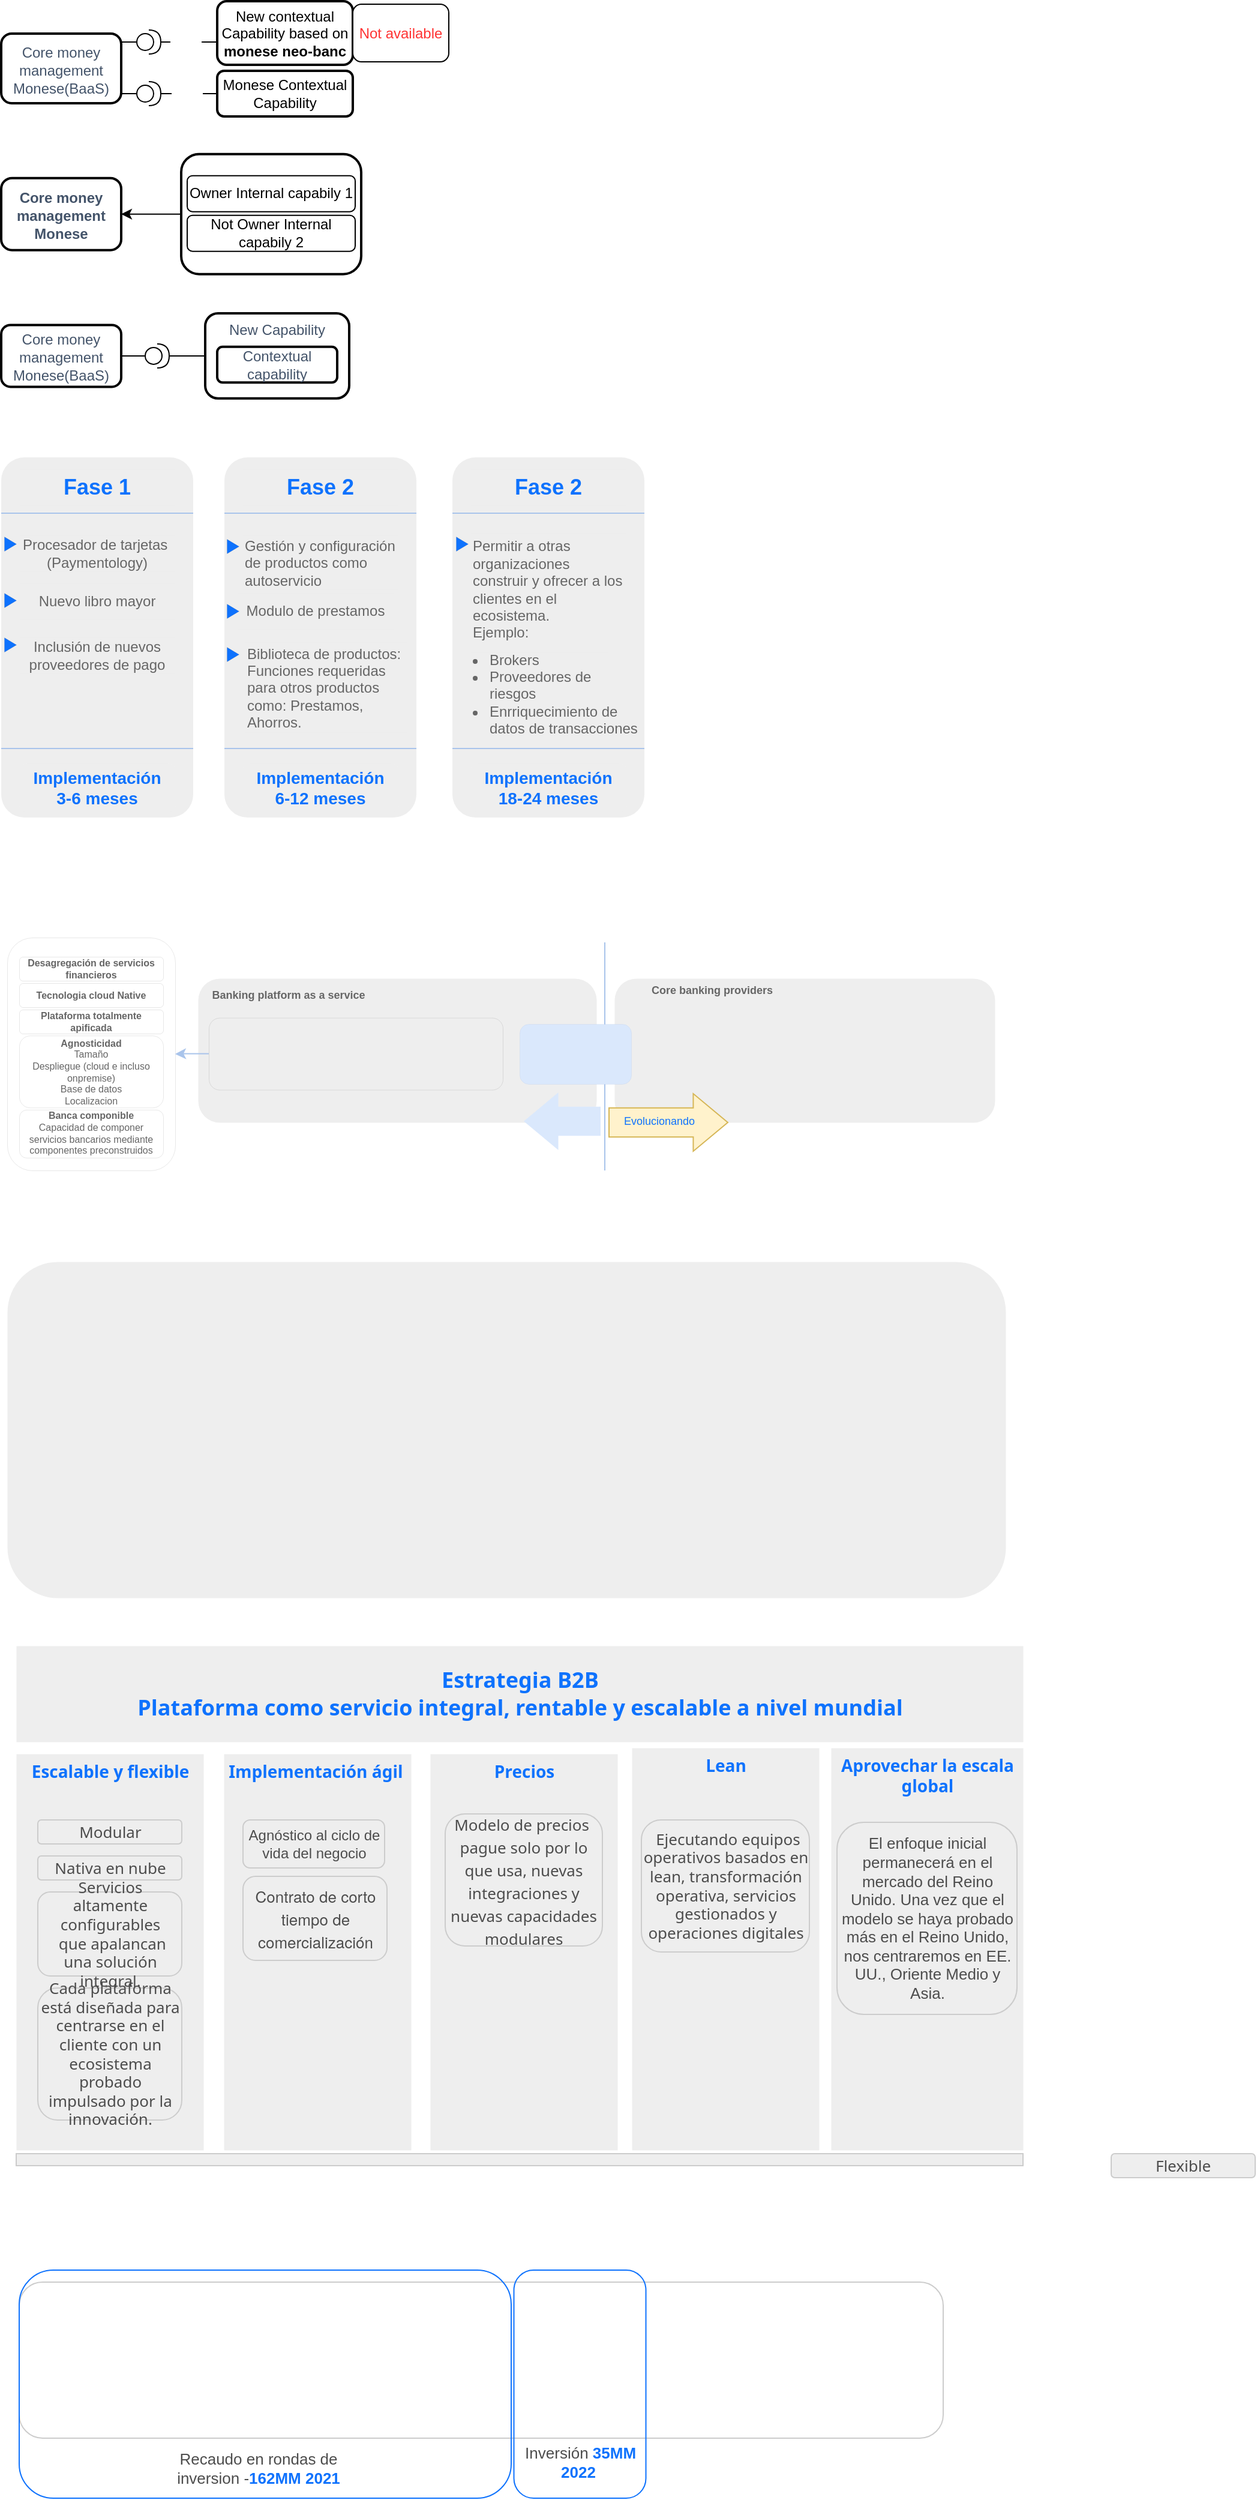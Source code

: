 <mxfile version="20.6.0" type="github">
  <diagram id="ZlG8c2WlKkNSezFHFt4i" name="Page-2">
    <mxGraphModel dx="786" dy="551" grid="1" gridSize="10" guides="1" tooltips="1" connect="1" arrows="1" fold="1" page="1" pageScale="1" pageWidth="850" pageHeight="1100" math="0" shadow="0">
      <root>
        <mxCell id="0" />
        <mxCell id="1" parent="0" />
        <mxCell id="HLzc2T0EoJavnJA0ErfR-25" value="&lt;span style=&quot;font-family: &amp;quot;Segoe UI&amp;quot;, &amp;quot;San Francisco&amp;quot;, Ubuntu, &amp;quot;Fira Sans&amp;quot;, Roboto, Arial, Helvetica, sans-serif; font-size: 14px; text-align: start;&quot;&gt;Aprovechar la escala global&lt;/span&gt;" style="rounded=0;whiteSpace=wrap;html=1;fontSize=14;fillColor=#EEEEEE;strokeColor=none;fontColor=#0E72FD;strokeWidth=0;fontStyle=1;verticalAlign=top;labelBackgroundColor=none;" vertex="1" parent="1">
          <mxGeometry x="756.5" y="1465" width="160" height="335" as="geometry" />
        </mxCell>
        <mxCell id="HLzc2T0EoJavnJA0ErfR-24" value="&lt;span style=&quot;font-family: &amp;quot;Segoe UI&amp;quot;, &amp;quot;San Francisco&amp;quot;, Ubuntu, &amp;quot;Fira Sans&amp;quot;, Roboto, Arial, Helvetica, sans-serif; font-size: 14px; text-align: start;&quot;&gt;Lean&lt;/span&gt;" style="rounded=0;whiteSpace=wrap;html=1;verticalAlign=top;fontSize=14;fillColor=#EEEEEE;strokeColor=none;fontColor=#0E72FD;strokeWidth=0;fontStyle=1;labelBackgroundColor=none;" vertex="1" parent="1">
          <mxGeometry x="590.5" y="1465" width="156" height="335" as="geometry" />
        </mxCell>
        <mxCell id="4VoNcePMSzl_FTsvxNsX-12" value="&lt;font style=&quot;&quot;&gt;&lt;br&gt;&lt;/font&gt;" style="rounded=1;strokeColor=none;fillColor=#EEEEEE;align=center;arcSize=12;verticalAlign=top;whiteSpace=wrap;html=1;fontSize=12;" parent="1" vertex="1">
          <mxGeometry x="65" y="390" width="160" height="300" as="geometry" />
        </mxCell>
        <mxCell id="NxohS7j-z-PoTYRTDn1f-17" style="edgeStyle=orthogonalEdgeStyle;rounded=0;orthogonalLoop=1;jettySize=auto;html=1;entryX=0;entryY=0.5;entryDx=0;entryDy=0;entryPerimeter=0;endArrow=none;endFill=0;" parent="1" target="NxohS7j-z-PoTYRTDn1f-4" edge="1">
          <mxGeometry relative="1" as="geometry">
            <mxPoint x="148" y="87" as="sourcePoint" />
          </mxGeometry>
        </mxCell>
        <mxCell id="NxohS7j-z-PoTYRTDn1f-2" value="Monese Contextual Capability" style="rounded=1;whiteSpace=wrap;html=1;strokeWidth=2;align=center;" parent="1" vertex="1">
          <mxGeometry x="245" y="68" width="113" height="38" as="geometry" />
        </mxCell>
        <mxCell id="NxohS7j-z-PoTYRTDn1f-18" style="edgeStyle=orthogonalEdgeStyle;rounded=0;orthogonalLoop=1;jettySize=auto;html=1;exitX=1;exitY=0.5;exitDx=0;exitDy=0;exitPerimeter=0;entryX=0;entryY=0.5;entryDx=0;entryDy=0;endArrow=none;endFill=0;startArrow=none;" parent="1" target="NxohS7j-z-PoTYRTDn1f-2" edge="1">
          <mxGeometry relative="1" as="geometry">
            <mxPoint x="233" y="87" as="sourcePoint" />
          </mxGeometry>
        </mxCell>
        <mxCell id="NxohS7j-z-PoTYRTDn1f-4" value="" style="shape=providedRequiredInterface;html=1;verticalLabelPosition=bottom;sketch=0;rotation=0;" parent="1" vertex="1">
          <mxGeometry x="178" y="77" width="20" height="20" as="geometry" />
        </mxCell>
        <mxCell id="NxohS7j-z-PoTYRTDn1f-19" value="&lt;b style=&quot;font-size: medium; text-align: start;&quot;&gt;&lt;span style=&quot;font-size: 9pt; line-height: 13.8px; font-family: &amp;quot;Calibri Light&amp;quot;, sans-serif; color: rgb(68, 84, 106);&quot; lang=&quot;es-419&quot;&gt;Core&lt;/span&gt;&lt;/b&gt;&lt;span style=&quot;text-align: start; font-size: 9pt; line-height: 13.8px; font-family: &amp;quot;Calibri Light&amp;quot;, sans-serif; color: rgb(68, 84, 106);&quot; lang=&quot;es-419&quot;&gt; &lt;b&gt;money management Monese&lt;/b&gt;&lt;/span&gt;" style="rounded=1;whiteSpace=wrap;html=1;strokeWidth=2;" parent="1" vertex="1">
          <mxGeometry x="65" y="157.32" width="100" height="60" as="geometry" />
        </mxCell>
        <mxCell id="NxohS7j-z-PoTYRTDn1f-24" style="edgeStyle=orthogonalEdgeStyle;rounded=0;orthogonalLoop=1;jettySize=auto;html=1;entryX=1;entryY=0.5;entryDx=0;entryDy=0;endArrow=classic;endFill=1;" parent="1" source="NxohS7j-z-PoTYRTDn1f-20" target="NxohS7j-z-PoTYRTDn1f-19" edge="1">
          <mxGeometry relative="1" as="geometry" />
        </mxCell>
        <mxCell id="NxohS7j-z-PoTYRTDn1f-20" value="" style="rounded=1;whiteSpace=wrap;html=1;strokeWidth=2;" parent="1" vertex="1">
          <mxGeometry x="215" y="137.32" width="150" height="100" as="geometry" />
        </mxCell>
        <mxCell id="NxohS7j-z-PoTYRTDn1f-22" value="Owner Internal capabily 1" style="rounded=1;whiteSpace=wrap;html=1;strokeWidth=1;" parent="1" vertex="1">
          <mxGeometry x="220" y="155.32" width="140" height="30" as="geometry" />
        </mxCell>
        <mxCell id="NxohS7j-z-PoTYRTDn1f-23" value="Not Owner Internal capabily 2" style="rounded=1;whiteSpace=wrap;html=1;strokeWidth=1;" parent="1" vertex="1">
          <mxGeometry x="220" y="188.32" width="140" height="30" as="geometry" />
        </mxCell>
        <mxCell id="NxohS7j-z-PoTYRTDn1f-30" style="edgeStyle=orthogonalEdgeStyle;rounded=0;orthogonalLoop=1;jettySize=auto;html=1;entryX=0;entryY=0.5;entryDx=0;entryDy=0;entryPerimeter=0;endArrow=none;endFill=0;" parent="1" target="NxohS7j-z-PoTYRTDn1f-33" edge="1">
          <mxGeometry relative="1" as="geometry">
            <mxPoint x="148" y="44" as="sourcePoint" />
          </mxGeometry>
        </mxCell>
        <mxCell id="NxohS7j-z-PoTYRTDn1f-31" value="New contextual Capability based on &lt;b&gt;monese&lt;/b&gt; &lt;b&gt;neo-banc&lt;/b&gt;" style="rounded=1;whiteSpace=wrap;html=1;strokeWidth=2;" parent="1" vertex="1">
          <mxGeometry x="245" y="10" width="113" height="53" as="geometry" />
        </mxCell>
        <mxCell id="NxohS7j-z-PoTYRTDn1f-32" style="edgeStyle=orthogonalEdgeStyle;rounded=0;orthogonalLoop=1;jettySize=auto;html=1;exitX=1;exitY=0.5;exitDx=0;exitDy=0;entryX=0;entryY=0.5;entryDx=0;entryDy=0;endArrow=none;endFill=0;startArrow=none;" parent="1" source="RCcDs3zxqcEspfVsTgs1-19" target="NxohS7j-z-PoTYRTDn1f-31" edge="1">
          <mxGeometry relative="1" as="geometry">
            <mxPoint x="233" y="44.0" as="sourcePoint" />
          </mxGeometry>
        </mxCell>
        <mxCell id="NxohS7j-z-PoTYRTDn1f-33" value="" style="shape=providedRequiredInterface;html=1;verticalLabelPosition=bottom;sketch=0;rotation=0;" parent="1" vertex="1">
          <mxGeometry x="178" y="34" width="20" height="20" as="geometry" />
        </mxCell>
        <mxCell id="NxohS7j-z-PoTYRTDn1f-35" value="&lt;div style=&quot;&quot;&gt;&lt;span style=&quot;background-color: initial;&quot;&gt;&lt;font color=&quot;#0e72fd&quot; size=&quot;1&quot; face=&quot;Calibri Light, sans-serif&quot;&gt;&lt;b style=&quot;font-size: 14px;&quot;&gt;Implementación&lt;/b&gt;&lt;/font&gt;&lt;/span&gt;&lt;/div&gt;&lt;div style=&quot;&quot;&gt;&lt;span style=&quot;background-color: initial;&quot;&gt;&lt;font color=&quot;#0e72fd&quot; size=&quot;1&quot; face=&quot;Calibri Light, sans-serif&quot;&gt;&lt;b style=&quot;font-size: 14px;&quot;&gt;3-6 meses&lt;/b&gt;&lt;/font&gt;&lt;/span&gt;&lt;/div&gt;" style="rounded=1;whiteSpace=wrap;html=1;strokeWidth=0;fillColor=#EEEEEE;fontColor=#333333;strokeColor=none;align=center;" parent="1" vertex="1">
          <mxGeometry x="80" y="645" width="130" height="40" as="geometry" />
        </mxCell>
        <mxCell id="RCcDs3zxqcEspfVsTgs1-2" value="&lt;span style=&quot;font-size: medium; text-align: start;&quot;&gt;&lt;span style=&quot;font-size: 9pt; line-height: 13.8px; color: rgb(68, 84, 106);&quot; lang=&quot;es-419&quot;&gt;Core&lt;/span&gt;&lt;/span&gt;&lt;span style=&quot;text-align: start; font-size: 9pt; line-height: 13.8px; color: rgb(68, 84, 106);&quot; lang=&quot;es-419&quot;&gt; &lt;span&gt;money management Monese(BaaS)&lt;/span&gt;&lt;/span&gt;" style="rounded=1;whiteSpace=wrap;html=1;strokeWidth=2;fontFamily=Helvetica;fontStyle=0" parent="1" vertex="1">
          <mxGeometry x="65" y="279.69" width="100" height="51.5" as="geometry" />
        </mxCell>
        <mxCell id="RCcDs3zxqcEspfVsTgs1-6" style="edgeStyle=orthogonalEdgeStyle;rounded=0;orthogonalLoop=1;jettySize=auto;html=1;entryX=0;entryY=0.5;entryDx=0;entryDy=0;entryPerimeter=0;endArrow=none;endFill=0;exitX=1;exitY=0.5;exitDx=0;exitDy=0;fontFamily=Helvetica;fontStyle=0" parent="1" source="RCcDs3zxqcEspfVsTgs1-2" target="RCcDs3zxqcEspfVsTgs1-9" edge="1">
          <mxGeometry relative="1" as="geometry">
            <mxPoint x="145" y="285.44" as="sourcePoint" />
          </mxGeometry>
        </mxCell>
        <mxCell id="RCcDs3zxqcEspfVsTgs1-8" style="edgeStyle=orthogonalEdgeStyle;rounded=0;orthogonalLoop=1;jettySize=auto;html=1;exitX=1;exitY=0.5;exitDx=0;exitDy=0;exitPerimeter=0;entryX=0;entryY=0.5;entryDx=0;entryDy=0;endArrow=none;endFill=0;fontFamily=Helvetica;fontStyle=0" parent="1" source="RCcDs3zxqcEspfVsTgs1-9" edge="1">
          <mxGeometry relative="1" as="geometry">
            <mxPoint x="235" y="305.44" as="targetPoint" />
          </mxGeometry>
        </mxCell>
        <mxCell id="RCcDs3zxqcEspfVsTgs1-9" value="" style="shape=providedRequiredInterface;html=1;verticalLabelPosition=bottom;sketch=0;rotation=0;fontFamily=Helvetica;fontStyle=0" parent="1" vertex="1">
          <mxGeometry x="185" y="295.44" width="20" height="20" as="geometry" />
        </mxCell>
        <mxCell id="RCcDs3zxqcEspfVsTgs1-12" value="&lt;div style=&quot;text-align: start;&quot;&gt;&lt;span style=&quot;background-color: initial;&quot;&gt;&lt;font color=&quot;#44546a&quot;&gt;New Capability&lt;/font&gt;&lt;/span&gt;&lt;/div&gt;" style="rounded=1;whiteSpace=wrap;html=1;strokeWidth=2;fontFamily=Helvetica;fontStyle=0;verticalAlign=top;" parent="1" vertex="1">
          <mxGeometry x="235" y="270" width="120" height="70.87" as="geometry" />
        </mxCell>
        <mxCell id="RCcDs3zxqcEspfVsTgs1-13" value="&lt;div style=&quot;&quot;&gt;&lt;span style=&quot;background-color: initial;&quot;&gt;&lt;font color=&quot;#44546a&quot;&gt;Contextual capability&lt;/font&gt;&lt;/span&gt;&lt;/div&gt;" style="rounded=1;whiteSpace=wrap;html=1;strokeWidth=2;fontFamily=Helvetica;fontStyle=0;align=center;" parent="1" vertex="1">
          <mxGeometry x="245" y="297.87" width="100" height="29.75" as="geometry" />
        </mxCell>
        <mxCell id="RCcDs3zxqcEspfVsTgs1-16" value="" style="edgeStyle=orthogonalEdgeStyle;rounded=0;orthogonalLoop=1;jettySize=auto;html=1;exitX=1;exitY=0.5;exitDx=0;exitDy=0;exitPerimeter=0;entryX=0;entryY=0.5;entryDx=0;entryDy=0;endArrow=none;endFill=0;" parent="1" source="NxohS7j-z-PoTYRTDn1f-33" edge="1">
          <mxGeometry relative="1" as="geometry">
            <mxPoint x="198" y="44" as="sourcePoint" />
            <mxPoint x="206" y="44.0" as="targetPoint" />
          </mxGeometry>
        </mxCell>
        <mxCell id="RCcDs3zxqcEspfVsTgs1-18" value="" style="edgeStyle=orthogonalEdgeStyle;rounded=0;orthogonalLoop=1;jettySize=auto;html=1;exitX=1;exitY=0.5;exitDx=0;exitDy=0;exitPerimeter=0;entryX=0;entryY=0.5;entryDx=0;entryDy=0;endArrow=none;endFill=0;" parent="1" source="NxohS7j-z-PoTYRTDn1f-4" edge="1">
          <mxGeometry relative="1" as="geometry">
            <mxPoint x="198" y="87" as="sourcePoint" />
            <mxPoint x="207" y="87" as="targetPoint" />
          </mxGeometry>
        </mxCell>
        <mxCell id="NxohS7j-z-PoTYRTDn1f-1" value="&lt;span style=&quot;font-size: medium; text-align: start;&quot;&gt;&lt;span style=&quot;font-size: 9pt; line-height: 13.8px; color: rgb(68, 84, 106);&quot; lang=&quot;es-419&quot;&gt;Core&lt;/span&gt;&lt;/span&gt;&lt;span style=&quot;font-size: 9pt; text-align: start; line-height: 13.8px; color: rgb(68, 84, 106);&quot; lang=&quot;es-419&quot;&gt;&amp;nbsp;money management Monese(BaaS)&lt;/span&gt;" style="rounded=1;whiteSpace=wrap;html=1;strokeWidth=2;" parent="1" vertex="1">
          <mxGeometry x="65" y="37" width="100" height="58" as="geometry" />
        </mxCell>
        <mxCell id="RCcDs3zxqcEspfVsTgs1-19" value="" style="shape=image;verticalLabelPosition=bottom;labelBackgroundColor=default;verticalAlign=top;aspect=fixed;imageAspect=0;image=https://cdn-icons-png.flaticon.com/512/206/206748.png;" parent="1" vertex="1">
          <mxGeometry x="206" y="31" width="26" height="26" as="geometry" />
        </mxCell>
        <mxCell id="RCcDs3zxqcEspfVsTgs1-20" value="" style="shape=image;verticalLabelPosition=bottom;labelBackgroundColor=default;verticalAlign=top;aspect=fixed;imageAspect=0;image=https://cdn-icons-png.flaticon.com/512/4060/4060233.png;" parent="1" vertex="1">
          <mxGeometry x="206" y="74" width="27" height="27" as="geometry" />
        </mxCell>
        <mxCell id="Efgx8tCh7FI9slYYElAP-17" value="Not available" style="rounded=1;whiteSpace=wrap;html=1;fontColor=#FF3333;" parent="1" vertex="1">
          <mxGeometry x="358" y="12.5" width="80" height="48" as="geometry" />
        </mxCell>
        <mxCell id="4VoNcePMSzl_FTsvxNsX-62" value="" style="endArrow=none;html=1;rounded=0;fontSize=14;fontColor=#EEEEEE;entryX=1;entryY=0.75;entryDx=0;entryDy=0;exitX=0;exitY=0.75;exitDx=0;exitDy=0;strokeColor=#A9C4EB;" parent="1" edge="1">
          <mxGeometry width="50" height="50" relative="1" as="geometry">
            <mxPoint x="65" y="632.5" as="sourcePoint" />
            <mxPoint x="225" y="632.5" as="targetPoint" />
          </mxGeometry>
        </mxCell>
        <mxCell id="4VoNcePMSzl_FTsvxNsX-63" value="" style="endArrow=none;html=1;rounded=0;fontSize=14;fontColor=#EEEEEE;entryX=1;entryY=0.25;entryDx=0;entryDy=0;exitX=0;exitY=0.25;exitDx=0;exitDy=0;strokeColor=#A9C4EB;" parent="1" edge="1">
          <mxGeometry width="50" height="50" relative="1" as="geometry">
            <mxPoint x="65" y="436.5" as="sourcePoint" />
            <mxPoint x="225" y="436.5" as="targetPoint" />
          </mxGeometry>
        </mxCell>
        <mxCell id="4VoNcePMSzl_FTsvxNsX-64" value="&lt;div style=&quot;text-align: start; font-size: 18px;&quot;&gt;&lt;span style=&quot;background-color: initial; font-size: 18px;&quot;&gt;&lt;font face=&quot;Calibri Light, sans-serif&quot; style=&quot;font-size: 18px;&quot;&gt;&lt;b style=&quot;font-size: 18px;&quot;&gt;Fase 1&lt;/b&gt;&lt;/font&gt;&lt;/span&gt;&lt;/div&gt;" style="rounded=0;whiteSpace=wrap;html=1;strokeWidth=0;fillColor=#EEEEEE;fontColor=#0E72FD;strokeColor=none;fontSize=18;" parent="1" vertex="1">
          <mxGeometry x="80" y="400" width="130" height="30" as="geometry" />
        </mxCell>
        <mxCell id="4VoNcePMSzl_FTsvxNsX-65" value="" style="triangle;whiteSpace=wrap;html=1;rounded=0;strokeColor=default;strokeWidth=0;fontSize=18;fontColor=#0E72FD;fillColor=#0E72FD;" parent="1" vertex="1">
          <mxGeometry x="67.5" y="456" width="10" height="12" as="geometry" />
        </mxCell>
        <mxCell id="4VoNcePMSzl_FTsvxNsX-66" value="&lt;div style=&quot;font-size: 12px;&quot;&gt;&lt;font color=&quot;#666666&quot;&gt;Procesador de tarjetas&amp;nbsp;&lt;br&gt;&lt;/font&gt;&lt;/div&gt;&lt;div style=&quot;&quot;&gt;&lt;span style=&quot;&quot;&gt;&lt;font color=&quot;#666666&quot;&gt;(Paymentology)&lt;/font&gt;&lt;/span&gt;&lt;/div&gt;" style="rounded=0;whiteSpace=wrap;html=1;strokeWidth=0;fillColor=#EEEEEE;fontColor=#0E72FD;strokeColor=none;fontSize=12;fontStyle=0;align=center;" parent="1" vertex="1">
          <mxGeometry x="80" y="455" width="130" height="30" as="geometry" />
        </mxCell>
        <mxCell id="4VoNcePMSzl_FTsvxNsX-68" value="&lt;div style=&quot;font-size: 12px;&quot;&gt;&lt;font color=&quot;#666666&quot;&gt;Inclusión de nuevos proveedores de pago&lt;/font&gt;&lt;/div&gt;" style="rounded=0;whiteSpace=wrap;html=1;strokeWidth=0;fillColor=#EEEEEE;fontColor=#0E72FD;strokeColor=none;fontSize=12;fontStyle=0;align=center;" parent="1" vertex="1">
          <mxGeometry x="80" y="540" width="130" height="30" as="geometry" />
        </mxCell>
        <mxCell id="4VoNcePMSzl_FTsvxNsX-69" value="&lt;div style=&quot;font-size: 12px;&quot;&gt;&lt;font color=&quot;#666666&quot;&gt;Nuevo libro mayor&lt;/font&gt;&lt;/div&gt;" style="rounded=0;whiteSpace=wrap;html=1;strokeWidth=0;fillColor=#EEEEEE;fontColor=#0E72FD;strokeColor=none;fontSize=12;fontStyle=0;align=center;" parent="1" vertex="1">
          <mxGeometry x="80" y="495" width="130" height="30" as="geometry" />
        </mxCell>
        <mxCell id="4VoNcePMSzl_FTsvxNsX-72" value="&lt;font style=&quot;&quot;&gt;&lt;br&gt;&lt;/font&gt;" style="rounded=1;strokeColor=none;fillColor=#EEEEEE;align=center;arcSize=12;verticalAlign=top;whiteSpace=wrap;html=1;fontSize=12;labelBackgroundColor=none;" parent="1" vertex="1">
          <mxGeometry x="251" y="390" width="160" height="300" as="geometry" />
        </mxCell>
        <mxCell id="4VoNcePMSzl_FTsvxNsX-73" value="&lt;div style=&quot;&quot;&gt;&lt;span style=&quot;background-color: initial;&quot;&gt;&lt;font color=&quot;#0e72fd&quot; size=&quot;1&quot; face=&quot;Calibri Light, sans-serif&quot;&gt;&lt;b style=&quot;font-size: 14px;&quot;&gt;Implementación&lt;/b&gt;&lt;/font&gt;&lt;/span&gt;&lt;/div&gt;&lt;div style=&quot;&quot;&gt;&lt;span style=&quot;background-color: initial;&quot;&gt;&lt;font color=&quot;#0e72fd&quot; size=&quot;1&quot; face=&quot;Calibri Light, sans-serif&quot;&gt;&lt;b style=&quot;font-size: 14px;&quot;&gt;6-12 meses&lt;/b&gt;&lt;/font&gt;&lt;/span&gt;&lt;/div&gt;" style="rounded=1;whiteSpace=wrap;html=1;strokeWidth=0;fillColor=#EEEEEE;fontColor=#333333;strokeColor=none;align=center;" parent="1" vertex="1">
          <mxGeometry x="266" y="645" width="130" height="40" as="geometry" />
        </mxCell>
        <mxCell id="4VoNcePMSzl_FTsvxNsX-74" value="" style="endArrow=none;html=1;rounded=0;fontSize=14;fontColor=#EEEEEE;entryX=1;entryY=0.75;entryDx=0;entryDy=0;exitX=0;exitY=0.75;exitDx=0;exitDy=0;strokeColor=#A9C4EB;" parent="1" edge="1">
          <mxGeometry width="50" height="50" relative="1" as="geometry">
            <mxPoint x="251.0" y="632.5" as="sourcePoint" />
            <mxPoint x="411" y="632.5" as="targetPoint" />
          </mxGeometry>
        </mxCell>
        <mxCell id="4VoNcePMSzl_FTsvxNsX-75" value="" style="endArrow=none;html=1;rounded=0;fontSize=14;fontColor=#EEEEEE;entryX=1;entryY=0.25;entryDx=0;entryDy=0;exitX=0;exitY=0.25;exitDx=0;exitDy=0;strokeColor=#A9C4EB;" parent="1" edge="1">
          <mxGeometry width="50" height="50" relative="1" as="geometry">
            <mxPoint x="251.0" y="436.5" as="sourcePoint" />
            <mxPoint x="411" y="436.5" as="targetPoint" />
          </mxGeometry>
        </mxCell>
        <mxCell id="4VoNcePMSzl_FTsvxNsX-76" value="&lt;div style=&quot;text-align: start; font-size: 18px;&quot;&gt;&lt;span style=&quot;background-color: initial; font-size: 18px;&quot;&gt;&lt;font face=&quot;Calibri Light, sans-serif&quot; style=&quot;font-size: 18px;&quot;&gt;&lt;b style=&quot;font-size: 18px;&quot;&gt;Fase 2&lt;/b&gt;&lt;/font&gt;&lt;/span&gt;&lt;/div&gt;" style="rounded=0;whiteSpace=wrap;html=1;strokeWidth=0;fillColor=#EEEEEE;fontColor=#0E72FD;strokeColor=none;fontSize=18;" parent="1" vertex="1">
          <mxGeometry x="266" y="400" width="130" height="30" as="geometry" />
        </mxCell>
        <mxCell id="4VoNcePMSzl_FTsvxNsX-78" value="&lt;div style=&quot;font-size: 12px;&quot;&gt;Gestión y configuración de productos como autoservicio&lt;br&gt;&lt;/div&gt;" style="rounded=0;whiteSpace=wrap;html=1;strokeWidth=0;fillColor=#EEEEEE;fontColor=#666666;strokeColor=none;fontSize=12;fontStyle=0;align=left;" parent="1" vertex="1">
          <mxGeometry x="266" y="455" width="130" height="45" as="geometry" />
        </mxCell>
        <mxCell id="4VoNcePMSzl_FTsvxNsX-80" value="&lt;div style=&quot;font-size: 12px;&quot;&gt;Modulo de prestamos&lt;br&gt;&lt;/div&gt;" style="rounded=0;whiteSpace=wrap;html=1;strokeWidth=0;fillColor=#EEEEEE;fontColor=#666666;strokeColor=none;fontSize=12;fontStyle=0;align=center;" parent="1" vertex="1">
          <mxGeometry x="262" y="503" width="130" height="30" as="geometry" />
        </mxCell>
        <mxCell id="4VoNcePMSzl_FTsvxNsX-83" value="&lt;font style=&quot;&quot;&gt;&lt;br&gt;&lt;/font&gt;" style="rounded=1;strokeColor=none;fillColor=#EEEEEE;align=center;arcSize=12;verticalAlign=top;whiteSpace=wrap;html=1;fontSize=12;" parent="1" vertex="1">
          <mxGeometry x="441" y="390" width="160" height="300" as="geometry" />
        </mxCell>
        <mxCell id="4VoNcePMSzl_FTsvxNsX-84" value="&lt;div style=&quot;&quot;&gt;&lt;span style=&quot;background-color: initial;&quot;&gt;&lt;font color=&quot;#0e72fd&quot; size=&quot;1&quot; face=&quot;Calibri Light, sans-serif&quot;&gt;&lt;b style=&quot;font-size: 14px;&quot;&gt;Implementación&lt;/b&gt;&lt;/font&gt;&lt;/span&gt;&lt;/div&gt;&lt;div style=&quot;&quot;&gt;&lt;span style=&quot;background-color: initial;&quot;&gt;&lt;font color=&quot;#0e72fd&quot; size=&quot;1&quot; face=&quot;Calibri Light, sans-serif&quot;&gt;&lt;b style=&quot;font-size: 14px;&quot;&gt;18-24 meses&lt;/b&gt;&lt;/font&gt;&lt;/span&gt;&lt;/div&gt;" style="rounded=1;whiteSpace=wrap;html=1;strokeWidth=0;fillColor=#EEEEEE;fontColor=#333333;strokeColor=none;align=center;" parent="1" vertex="1">
          <mxGeometry x="456" y="645" width="130" height="40" as="geometry" />
        </mxCell>
        <mxCell id="4VoNcePMSzl_FTsvxNsX-85" value="" style="endArrow=none;html=1;rounded=0;fontSize=14;fontColor=#EEEEEE;entryX=1;entryY=0.75;entryDx=0;entryDy=0;exitX=0;exitY=0.75;exitDx=0;exitDy=0;strokeColor=#A9C4EB;" parent="1" edge="1">
          <mxGeometry width="50" height="50" relative="1" as="geometry">
            <mxPoint x="441" y="632.5" as="sourcePoint" />
            <mxPoint x="601" y="632.5" as="targetPoint" />
          </mxGeometry>
        </mxCell>
        <mxCell id="4VoNcePMSzl_FTsvxNsX-86" value="" style="endArrow=none;html=1;rounded=0;fontSize=14;fontColor=#EEEEEE;entryX=1;entryY=0.25;entryDx=0;entryDy=0;exitX=0;exitY=0.25;exitDx=0;exitDy=0;strokeColor=#A9C4EB;" parent="1" edge="1">
          <mxGeometry width="50" height="50" relative="1" as="geometry">
            <mxPoint x="441" y="436.5" as="sourcePoint" />
            <mxPoint x="601" y="436.5" as="targetPoint" />
          </mxGeometry>
        </mxCell>
        <mxCell id="4VoNcePMSzl_FTsvxNsX-87" value="&lt;div style=&quot;text-align: start; font-size: 18px;&quot;&gt;&lt;span style=&quot;background-color: initial; font-size: 18px;&quot;&gt;&lt;font face=&quot;Calibri Light, sans-serif&quot; style=&quot;font-size: 18px;&quot;&gt;&lt;b style=&quot;font-size: 18px;&quot;&gt;Fase 2&lt;/b&gt;&lt;/font&gt;&lt;/span&gt;&lt;/div&gt;" style="rounded=0;whiteSpace=wrap;html=1;strokeWidth=0;fillColor=#EEEEEE;fontColor=#0E72FD;strokeColor=none;fontSize=18;" parent="1" vertex="1">
          <mxGeometry x="456" y="400" width="130" height="30" as="geometry" />
        </mxCell>
        <mxCell id="4VoNcePMSzl_FTsvxNsX-89" value="&lt;div style=&quot;font-size: 12px;&quot;&gt;Permitir a otras organizaciones construir y ofrecer a los clientes en el ecosistema.&lt;/div&gt;&lt;div style=&quot;font-size: 12px;&quot;&gt;&lt;span style=&quot;background-color: initial;&quot;&gt;Ejemplo:&amp;nbsp;&lt;/span&gt;&lt;/div&gt;" style="rounded=0;whiteSpace=wrap;html=1;strokeWidth=0;fillColor=#EEEEEE;fontColor=#666666;strokeColor=none;fontSize=12;fontStyle=0;align=left;" parent="1" vertex="1">
          <mxGeometry x="456" y="453" width="130" height="94" as="geometry" />
        </mxCell>
        <mxCell id="4VoNcePMSzl_FTsvxNsX-94" value="&lt;div style=&quot;font-size: 12px;&quot;&gt;Biblioteca de productos: Funciones requeridas para otros productos como: Prestamos, Ahorros.&lt;br&gt;&lt;/div&gt;" style="rounded=0;whiteSpace=wrap;html=1;strokeWidth=0;fillColor=#EEEEEE;fontColor=#666666;strokeColor=none;fontSize=12;fontStyle=0;align=left;" parent="1" vertex="1">
          <mxGeometry x="268" y="544" width="135" height="75" as="geometry" />
        </mxCell>
        <mxCell id="4VoNcePMSzl_FTsvxNsX-95" style="edgeStyle=orthogonalEdgeStyle;rounded=0;orthogonalLoop=1;jettySize=auto;html=1;exitX=0.5;exitY=1;exitDx=0;exitDy=0;strokeColor=#A9C4EB;fontSize=12;fontColor=#666666;" parent="1" source="4VoNcePMSzl_FTsvxNsX-89" target="4VoNcePMSzl_FTsvxNsX-89" edge="1">
          <mxGeometry relative="1" as="geometry" />
        </mxCell>
        <mxCell id="4VoNcePMSzl_FTsvxNsX-96" value="" style="triangle;whiteSpace=wrap;html=1;rounded=0;strokeColor=default;strokeWidth=0;fontSize=18;fontColor=#0E72FD;fillColor=#0E72FD;" parent="1" vertex="1">
          <mxGeometry x="67.5" y="503" width="10" height="12" as="geometry" />
        </mxCell>
        <mxCell id="4VoNcePMSzl_FTsvxNsX-97" value="" style="triangle;whiteSpace=wrap;html=1;rounded=0;strokeColor=default;strokeWidth=0;fontSize=18;fontColor=#0E72FD;fillColor=#0E72FD;" parent="1" vertex="1">
          <mxGeometry x="67.5" y="540" width="10" height="12" as="geometry" />
        </mxCell>
        <mxCell id="4VoNcePMSzl_FTsvxNsX-98" value="" style="triangle;whiteSpace=wrap;html=1;rounded=0;strokeColor=default;strokeWidth=0;fontSize=18;fontColor=#0E72FD;fillColor=#0E72FD;" parent="1" vertex="1">
          <mxGeometry x="253" y="458" width="10" height="12" as="geometry" />
        </mxCell>
        <mxCell id="4VoNcePMSzl_FTsvxNsX-99" value="" style="triangle;whiteSpace=wrap;html=1;rounded=0;strokeColor=default;strokeWidth=0;fontSize=18;fontColor=#0E72FD;fillColor=#0E72FD;" parent="1" vertex="1">
          <mxGeometry x="253" y="512" width="10" height="12" as="geometry" />
        </mxCell>
        <mxCell id="4VoNcePMSzl_FTsvxNsX-100" value="" style="triangle;whiteSpace=wrap;html=1;rounded=0;strokeColor=default;strokeWidth=0;fontSize=18;fontColor=#0E72FD;fillColor=#0E72FD;" parent="1" vertex="1">
          <mxGeometry x="253" y="548" width="10" height="12" as="geometry" />
        </mxCell>
        <mxCell id="4VoNcePMSzl_FTsvxNsX-101" value="" style="triangle;whiteSpace=wrap;html=1;rounded=0;strokeColor=default;strokeWidth=0;fontSize=18;fontColor=#0E72FD;fillColor=#0E72FD;" parent="1" vertex="1">
          <mxGeometry x="444" y="456" width="10" height="12" as="geometry" />
        </mxCell>
        <mxCell id="4VoNcePMSzl_FTsvxNsX-106" value="&lt;div style=&quot;font-size: 12px;&quot;&gt;&lt;ul&gt;&lt;li&gt;&lt;span style=&quot;background-color: initial;&quot;&gt;Brokers&lt;/span&gt;&lt;/li&gt;&lt;li&gt;&lt;span style=&quot;background-color: initial;&quot;&gt;Proveedores de riesgos&lt;/span&gt;&lt;/li&gt;&lt;li&gt;&lt;span style=&quot;background-color: initial;&quot;&gt;Enrriquecimiento&amp;nbsp;&lt;/span&gt;de datos de transacciones&lt;/li&gt;&lt;/ul&gt;&lt;/div&gt;" style="rounded=0;whiteSpace=wrap;html=1;strokeWidth=0;fillColor=#EEEEEE;fontColor=#666666;strokeColor=none;fontSize=12;fontStyle=0;align=left;spacing=-24;" parent="1" vertex="1">
          <mxGeometry x="456" y="552.5" width="115" height="68.5" as="geometry" />
        </mxCell>
        <mxCell id="4VoNcePMSzl_FTsvxNsX-188" value="" style="group" parent="1" vertex="1" connectable="0">
          <mxGeometry x="70" y="1060" width="832" height="280" as="geometry" />
        </mxCell>
        <mxCell id="4VoNcePMSzl_FTsvxNsX-162" value="" style="rounded=1;whiteSpace=wrap;html=1;labelBackgroundColor=none;strokeColor=none;strokeWidth=0;fontSize=12;fontColor=#666666;fillColor=#EEEEEE;" parent="4VoNcePMSzl_FTsvxNsX-188" vertex="1">
          <mxGeometry width="832" height="280" as="geometry" />
        </mxCell>
        <mxCell id="4VoNcePMSzl_FTsvxNsX-164" value="" style="shape=image;verticalLabelPosition=bottom;labelBackgroundColor=default;verticalAlign=top;aspect=fixed;imageAspect=0;image=https://cdn-www.infobip.com/wp-content/uploads/2020/09/22114652/uber-logo-black.png;" parent="4VoNcePMSzl_FTsvxNsX-188" vertex="1">
          <mxGeometry x="134.29" y="15.07" width="100.41" height="61.1" as="geometry" />
        </mxCell>
        <mxCell id="4VoNcePMSzl_FTsvxNsX-165" value="" style="shape=image;verticalLabelPosition=bottom;labelBackgroundColor=default;verticalAlign=top;aspect=fixed;imageAspect=0;image=https://upload.wikimedia.org/wikipedia/en/thumb/c/c5/Nandos_logo.svg/1200px-Nandos_logo.svg.png;" parent="4VoNcePMSzl_FTsvxNsX-188" vertex="1">
          <mxGeometry x="237.19" y="21.25" width="150.89" height="48.75" as="geometry" />
        </mxCell>
        <mxCell id="4VoNcePMSzl_FTsvxNsX-171" value="" style="shape=image;verticalLabelPosition=bottom;labelBackgroundColor=default;verticalAlign=top;aspect=fixed;imageAspect=0;image=https://www.staffline.ie/rails/active_storage/blobs/eyJfcmFpbHMiOnsibWVzc2FnZSI6IkJBaHBBOWtrRWc9PSIsImV4cCI6bnVsbCwicHVyIjoiYmxvYl9pZCJ9fQ==--5a03c99921fbf947c3ce4fba70f2418aa0d223ea/Staffline_Master_0118_(Grey)2.png;" parent="4VoNcePMSzl_FTsvxNsX-188" vertex="1">
          <mxGeometry x="400.35" y="33.79" width="172.04" height="32.43" as="geometry" />
        </mxCell>
        <mxCell id="4VoNcePMSzl_FTsvxNsX-173" value="" style="shape=image;verticalLabelPosition=bottom;labelBackgroundColor=default;verticalAlign=top;aspect=fixed;imageAspect=0;image=https://upload.wikimedia.org/wikipedia/en/thumb/4/4f/Beefeater_logo.svg/1200px-Beefeater_logo.svg.png;" parent="4VoNcePMSzl_FTsvxNsX-188" vertex="1">
          <mxGeometry x="237.19" y="124.9" width="142.31" height="80.19" as="geometry" />
        </mxCell>
        <mxCell id="4VoNcePMSzl_FTsvxNsX-174" value="" style="shape=image;verticalLabelPosition=bottom;labelBackgroundColor=default;verticalAlign=top;aspect=fixed;imageAspect=0;image=https://upload.wikimedia.org/wikipedia/en/2/20/Brewers_Fayre_Logo.png;" parent="4VoNcePMSzl_FTsvxNsX-188" vertex="1">
          <mxGeometry x="26.5" y="120" width="90" height="90" as="geometry" />
        </mxCell>
        <mxCell id="4VoNcePMSzl_FTsvxNsX-176" value="" style="shape=image;verticalLabelPosition=bottom;labelBackgroundColor=default;verticalAlign=top;aspect=fixed;imageAspect=0;image=https://www.rainforest-alliance.org/wp-content/uploads/2021/07/costa.png;" parent="4VoNcePMSzl_FTsvxNsX-188" vertex="1">
          <mxGeometry x="139.5" y="120" width="90" height="90" as="geometry" />
        </mxCell>
        <mxCell id="4VoNcePMSzl_FTsvxNsX-179" value="" style="shape=image;verticalLabelPosition=bottom;labelBackgroundColor=default;verticalAlign=top;aspect=fixed;imageAspect=0;image=https://upload.wikimedia.org/wikipedia/commons/thumb/a/a9/Amazon_logo.svg/2560px-Amazon_logo.svg.png;" parent="4VoNcePMSzl_FTsvxNsX-188" vertex="1">
          <mxGeometry x="12.54" y="34.39" width="117.92" height="35.61" as="geometry" />
        </mxCell>
        <mxCell id="4VoNcePMSzl_FTsvxNsX-182" value="" style="shape=image;verticalLabelPosition=bottom;labelBackgroundColor=default;verticalAlign=top;aspect=fixed;imageAspect=0;image=https://cdn.asp.events/CLIENT_Montgome_B1B4C8FA_E3BA_05DA_18BFD74DA8885CDB/sites/HRC-2022/media/libraries/buyers/500px-Greene-King.svg.png/fit-in/700x9999/filters:no_upscale();" parent="4VoNcePMSzl_FTsvxNsX-188" vertex="1">
          <mxGeometry x="412" y="130.75" width="132.74" height="68.49" as="geometry" />
        </mxCell>
        <mxCell id="4VoNcePMSzl_FTsvxNsX-185" value="" style="shape=image;verticalLabelPosition=bottom;labelBackgroundColor=default;verticalAlign=top;aspect=fixed;imageAspect=0;image=https://p4gpartnerships.org/sites/default/files/2021-07/Tesco_logo_logotype%20(1).png;" parent="4VoNcePMSzl_FTsvxNsX-188" vertex="1">
          <mxGeometry x="604" y="30" width="169.93" height="50" as="geometry" />
        </mxCell>
        <mxCell id="4VoNcePMSzl_FTsvxNsX-186" value="" style="shape=image;verticalLabelPosition=bottom;labelBackgroundColor=default;verticalAlign=top;aspect=fixed;imageAspect=0;image=https://cdn.trustpilot.net/consumersite-businessunitimages/569586800000ff0005878af4/profile-description/PMP-Recruitment-Logo-CMYK-2.png;" parent="4VoNcePMSzl_FTsvxNsX-188" vertex="1">
          <mxGeometry x="582" y="138.55" width="220.39" height="66.54" as="geometry" />
        </mxCell>
        <mxCell id="4VoNcePMSzl_FTsvxNsX-187" value="" style="shape=image;verticalLabelPosition=bottom;labelBackgroundColor=default;verticalAlign=top;aspect=fixed;imageAspect=0;image=https://images.ctfassets.net/p03bi75xct27/1Va0HhzV09DCFkneUWbo5M/5024206dd8f975b1935e7d1b64fdf7ba/Premier-Inn-Logo-2.png;" parent="4VoNcePMSzl_FTsvxNsX-188" vertex="1">
          <mxGeometry x="19.02" y="220" width="212.86" height="50.76" as="geometry" />
        </mxCell>
        <mxCell id="HLzc2T0EoJavnJA0ErfR-1" value="&lt;span style=&quot;font-family: &amp;quot;Segoe UI&amp;quot;, &amp;quot;San Francisco&amp;quot;, Ubuntu, &amp;quot;Fira Sans&amp;quot;, Roboto, Arial, Helvetica, sans-serif; text-align: start;&quot;&gt;&lt;b style=&quot;&quot;&gt;Estrategia B2B&lt;br&gt;Plataforma como servicio integral, rentable y escalable a nivel mundial&lt;/b&gt;&lt;/span&gt;" style="rounded=0;whiteSpace=wrap;html=1;fontSize=18;fillColor=#EEEEEE;strokeColor=none;fontColor=#0E72FD;strokeWidth=0;" vertex="1" parent="1">
          <mxGeometry x="77.5" y="1380" width="839" height="80" as="geometry" />
        </mxCell>
        <mxCell id="HLzc2T0EoJavnJA0ErfR-3" value="&lt;span style=&quot;font-family: &amp;quot;Segoe UI&amp;quot;, &amp;quot;San Francisco&amp;quot;, Ubuntu, &amp;quot;Fira Sans&amp;quot;, Roboto, Arial, Helvetica, sans-serif; text-align: start; font-size: 14px;&quot;&gt;&lt;font style=&quot;font-size: 14px;&quot; color=&quot;#0e72fd&quot;&gt;&lt;b style=&quot;font-size: 14px;&quot;&gt;Escalable y flexible&lt;/b&gt;&lt;/font&gt;&lt;/span&gt;" style="rounded=0;whiteSpace=wrap;html=1;fontSize=14;fillColor=#EEEEEE;strokeColor=none;fontColor=#4D4D4D;strokeWidth=0;verticalAlign=top;" vertex="1" parent="1">
          <mxGeometry x="77.5" y="1470" width="156" height="330" as="geometry" />
        </mxCell>
        <mxCell id="HLzc2T0EoJavnJA0ErfR-5" value="&lt;span style=&quot;font-family: &amp;quot;Segoe UI&amp;quot;, &amp;quot;San Francisco&amp;quot;, Ubuntu, &amp;quot;Fira Sans&amp;quot;, Roboto, Arial, Helvetica, sans-serif; font-size: 13px; text-align: start;&quot;&gt;&lt;font style=&quot;&quot;&gt;Flexible&lt;/font&gt;&lt;/span&gt;" style="rounded=1;whiteSpace=wrap;html=1;fillColor=#EEEEEE;labelBackgroundColor=none;fontColor=#4D4D4D;strokeColor=#CCCCCC;" vertex="1" parent="1">
          <mxGeometry x="990" y="1803" width="120" height="20" as="geometry" />
        </mxCell>
        <mxCell id="HLzc2T0EoJavnJA0ErfR-6" value="&lt;span style=&quot;font-family: &amp;quot;Segoe UI&amp;quot;, &amp;quot;San Francisco&amp;quot;, Ubuntu, &amp;quot;Fira Sans&amp;quot;, Roboto, Arial, Helvetica, sans-serif; font-size: 13px; text-align: start;&quot;&gt;Modular&lt;/span&gt;" style="rounded=1;whiteSpace=wrap;html=1;fillColor=#EEEEEE;labelBackgroundColor=none;fontColor=#4D4D4D;strokeColor=#CCCCCC;" vertex="1" parent="1">
          <mxGeometry x="95.5" y="1525" width="120" height="20" as="geometry" />
        </mxCell>
        <mxCell id="HLzc2T0EoJavnJA0ErfR-7" value="&lt;span style=&quot;font-family: &amp;quot;Segoe UI&amp;quot;, &amp;quot;San Francisco&amp;quot;, Ubuntu, &amp;quot;Fira Sans&amp;quot;, Roboto, Arial, Helvetica, sans-serif; font-size: 13px; text-align: start;&quot;&gt;Nativa en nube&lt;/span&gt;" style="rounded=1;whiteSpace=wrap;html=1;fillColor=#EEEEEE;labelBackgroundColor=none;fontColor=#4D4D4D;strokeColor=#CCCCCC;" vertex="1" parent="1">
          <mxGeometry x="95.5" y="1555" width="120" height="20" as="geometry" />
        </mxCell>
        <mxCell id="HLzc2T0EoJavnJA0ErfR-8" value="&lt;span style=&quot;font-family: &amp;quot;Segoe UI&amp;quot;, &amp;quot;San Francisco&amp;quot;, Ubuntu, &amp;quot;Fira Sans&amp;quot;, Roboto, Arial, Helvetica, sans-serif; font-size: 13px; text-align: start;&quot;&gt;Servicios altamente configurables&lt;/span&gt;&lt;br style=&quot;font-family: &amp;quot;Segoe UI&amp;quot;, &amp;quot;San Francisco&amp;quot;, Ubuntu, &amp;quot;Fira Sans&amp;quot;, Roboto, Arial, Helvetica, sans-serif; font-size: 13px; text-align: start;&quot;&gt;&lt;span style=&quot;font-family: &amp;quot;Segoe UI&amp;quot;, &amp;quot;San Francisco&amp;quot;, Ubuntu, &amp;quot;Fira Sans&amp;quot;, Roboto, Arial, Helvetica, sans-serif; font-size: 13px; text-align: start;&quot;&gt;&amp;nbsp;que apalancan una solución integral.&lt;/span&gt;" style="rounded=1;whiteSpace=wrap;html=1;fillColor=#EEEEEE;labelBackgroundColor=none;fontColor=#4D4D4D;strokeColor=#CCCCCC;" vertex="1" parent="1">
          <mxGeometry x="95.5" y="1585" width="120" height="70" as="geometry" />
        </mxCell>
        <mxCell id="HLzc2T0EoJavnJA0ErfR-9" value="&lt;span style=&quot;font-family: &amp;quot;Segoe UI&amp;quot;, &amp;quot;San Francisco&amp;quot;, Ubuntu, &amp;quot;Fira Sans&amp;quot;, Roboto, Arial, Helvetica, sans-serif; font-size: 13px; text-align: start;&quot;&gt;Cada plataforma está diseñada para centrarse en el cliente con un ecosistema probado impulsado por la innovación.&lt;/span&gt;" style="rounded=1;whiteSpace=wrap;html=1;fillColor=#EEEEEE;labelBackgroundColor=none;fontColor=#4D4D4D;strokeColor=#CCCCCC;" vertex="1" parent="1">
          <mxGeometry x="95.5" y="1665" width="120" height="110" as="geometry" />
        </mxCell>
        <mxCell id="HLzc2T0EoJavnJA0ErfR-10" value="&lt;span style=&quot;font-family: &amp;quot;Segoe UI&amp;quot;, &amp;quot;San Francisco&amp;quot;, Ubuntu, &amp;quot;Fira Sans&amp;quot;, Roboto, Arial, Helvetica, sans-serif; font-size: 14px; text-align: start;&quot;&gt;Implementación ágil&amp;nbsp;&lt;/span&gt;" style="rounded=0;whiteSpace=wrap;html=1;verticalAlign=top;fontSize=14;fillColor=#EEEEEE;strokeColor=none;fontColor=#0E72FD;strokeWidth=0;fontStyle=1" vertex="1" parent="1">
          <mxGeometry x="250.5" y="1470" width="156" height="330" as="geometry" />
        </mxCell>
        <mxCell id="HLzc2T0EoJavnJA0ErfR-12" value="&lt;div style=&quot;&quot;&gt;Agnóstico al ciclo de vida del negocio&lt;br&gt;&lt;/div&gt;" style="rounded=1;whiteSpace=wrap;html=1;align=center;fillColor=#EEEEEE;labelBackgroundColor=none;fontColor=#4D4D4D;strokeColor=#CCCCCC;" vertex="1" parent="1">
          <mxGeometry x="266.5" y="1525" width="118" height="40" as="geometry" />
        </mxCell>
        <mxCell id="HLzc2T0EoJavnJA0ErfR-15" value="&lt;p style=&quot;margin: 0px; font-variant-numeric: normal; font-variant-east-asian: normal; font-stretch: normal; font-size: 13px; line-height: normal; font-family: &amp;quot;Helvetica Neue&amp;quot;;&quot; class=&quot;p1&quot;&gt;Contrato de corto tiempo de comercialización&lt;/p&gt;" style="rounded=1;whiteSpace=wrap;html=1;align=center;fillColor=#EEEEEE;labelBackgroundColor=none;fontColor=#4D4D4D;strokeColor=#CCCCCC;" vertex="1" parent="1">
          <mxGeometry x="266.5" y="1572" width="120" height="70" as="geometry" />
        </mxCell>
        <mxCell id="HLzc2T0EoJavnJA0ErfR-18" value="&lt;span style=&quot;font-family: &amp;quot;Segoe UI&amp;quot;, &amp;quot;San Francisco&amp;quot;, Ubuntu, &amp;quot;Fira Sans&amp;quot;, Roboto, Arial, Helvetica, sans-serif; font-size: 14px; text-align: start;&quot;&gt;Precios&lt;/span&gt;" style="rounded=0;whiteSpace=wrap;html=1;verticalAlign=top;fontSize=14;fillColor=#EEEEEE;strokeColor=none;fontColor=#0E72FD;strokeWidth=0;labelBackgroundColor=none;fontStyle=1" vertex="1" parent="1">
          <mxGeometry x="422.5" y="1470" width="156" height="330" as="geometry" />
        </mxCell>
        <mxCell id="HLzc2T0EoJavnJA0ErfR-19" value="&lt;font style=&quot;font-size: 13px;&quot;&gt;El enfoque inicial permanecerá en el mercado del Reino Unido. Una vez que el modelo se haya probado más en el Reino Unido, nos centraremos en EE. UU., Oriente Medio y Asia.&lt;/font&gt;" style="rounded=1;whiteSpace=wrap;html=1;fillColor=#EEEEEE;labelBackgroundColor=none;fontColor=#4D4D4D;strokeColor=#CCCCCC;" vertex="1" parent="1">
          <mxGeometry x="761.5" y="1527" width="150" height="160" as="geometry" />
        </mxCell>
        <mxCell id="HLzc2T0EoJavnJA0ErfR-20" value="&lt;div style=&quot;&quot;&gt;&lt;span style=&quot;font-family: &amp;quot;Segoe UI&amp;quot;, &amp;quot;San Francisco&amp;quot;, Ubuntu, &amp;quot;Fira Sans&amp;quot;, Roboto, Arial, Helvetica, sans-serif; font-size: 13px; text-align: start;&quot;&gt;&amp;nbsp;&lt;/span&gt;&lt;span style=&quot;font-family: &amp;quot;Segoe UI&amp;quot;, &amp;quot;San Francisco&amp;quot;, Ubuntu, &amp;quot;Fira Sans&amp;quot;, Roboto, Arial, Helvetica, sans-serif; font-size: 13px; text-align: start; background-color: initial;&quot;&gt;Ejecutando equipos operativos basados en lean, transformación operativa, servicios gestionados y operaciones digitales&lt;/span&gt;&lt;/div&gt;" style="rounded=1;whiteSpace=wrap;html=1;align=center;fillColor=#EEEEEE;labelBackgroundColor=none;fontColor=#4D4D4D;strokeColor=#CCCCCC;" vertex="1" parent="1">
          <mxGeometry x="598.5" y="1525" width="140" height="110" as="geometry" />
        </mxCell>
        <mxCell id="HLzc2T0EoJavnJA0ErfR-21" value="&lt;p style=&quot;margin: 0px; font-variant-numeric: normal; font-variant-east-asian: normal; font-stretch: normal; font-size: 13px; line-height: normal; font-family: &amp;quot;Helvetica Neue&amp;quot;;&quot; class=&quot;p1&quot;&gt;&lt;span style=&quot;font-family: &amp;quot;Segoe UI&amp;quot;, &amp;quot;San Francisco&amp;quot;, Ubuntu, &amp;quot;Fira Sans&amp;quot;, Roboto, Arial, Helvetica, sans-serif; text-align: start;&quot;&gt;Modelo de precios&amp;nbsp;&lt;/span&gt;&lt;br&gt;&lt;/p&gt;&lt;p style=&quot;margin: 0px; font-variant-numeric: normal; font-variant-east-asian: normal; font-stretch: normal; line-height: normal; font-size: 13px; font-family: &amp;quot;Helvetica Neue&amp;quot;;&quot; class=&quot;p1&quot;&gt;&lt;span style=&quot;font-family: &amp;quot;Segoe UI&amp;quot;, &amp;quot;San Francisco&amp;quot;, Ubuntu, &amp;quot;Fira Sans&amp;quot;, Roboto, Arial, Helvetica, sans-serif; text-align: start;&quot;&gt;pague solo por lo que usa, nuevas integraciones y nuevas capacidades modulares&lt;/span&gt;&lt;/p&gt;" style="rounded=1;whiteSpace=wrap;html=1;align=center;fillColor=#EEEEEE;labelBackgroundColor=none;fontColor=#4D4D4D;strokeColor=#CCCCCC;" vertex="1" parent="1">
          <mxGeometry x="435" y="1520" width="131" height="110" as="geometry" />
        </mxCell>
        <mxCell id="HLzc2T0EoJavnJA0ErfR-26" value="" style="group" vertex="1" connectable="0" parent="1">
          <mxGeometry x="70" y="790" width="823" height="194" as="geometry" />
        </mxCell>
        <mxCell id="4VoNcePMSzl_FTsvxNsX-159" value="" style="endArrow=none;html=1;rounded=0;strokeColor=#A9C4EB;fontSize=9;fontColor=#666666;fillColor=default;" parent="HLzc2T0EoJavnJA0ErfR-26" edge="1">
          <mxGeometry width="50" height="50" relative="1" as="geometry">
            <mxPoint x="498" y="194" as="sourcePoint" />
            <mxPoint x="498" y="4" as="targetPoint" />
          </mxGeometry>
        </mxCell>
        <mxCell id="4VoNcePMSzl_FTsvxNsX-139" value="" style="rounded=1;whiteSpace=wrap;html=1;labelBackgroundColor=none;strokeColor=none;strokeWidth=0;fontSize=12;fontColor=#666666;fillColor=#EEEEEE;" parent="HLzc2T0EoJavnJA0ErfR-26" vertex="1">
          <mxGeometry x="506" y="34" width="317" height="120" as="geometry" />
        </mxCell>
        <mxCell id="4VoNcePMSzl_FTsvxNsX-107" value="" style="rounded=1;whiteSpace=wrap;html=1;labelBackgroundColor=none;strokeColor=none;strokeWidth=0;fontSize=12;fontColor=#666666;fillColor=#EEEEEE;" parent="HLzc2T0EoJavnJA0ErfR-26" vertex="1">
          <mxGeometry x="159" y="34" width="332" height="120" as="geometry" />
        </mxCell>
        <mxCell id="4VoNcePMSzl_FTsvxNsX-109" value="" style="shape=image;verticalLabelPosition=bottom;labelBackgroundColor=default;verticalAlign=top;aspect=fixed;imageAspect=0;image=https://miro.medium.com/max/1400/1*qHgLx3FmrLzxC2_Kz1iXOg.png;" parent="HLzc2T0EoJavnJA0ErfR-26" vertex="1">
          <mxGeometry x="173" y="85.44" width="65.02" height="17.13" as="geometry" />
        </mxCell>
        <mxCell id="4VoNcePMSzl_FTsvxNsX-110" value="" style="shape=image;verticalLabelPosition=bottom;labelBackgroundColor=default;verticalAlign=top;aspect=fixed;imageAspect=0;image=https://1000marcas.net/wp-content/uploads/2021/10/FIS-Logo.png;" parent="HLzc2T0EoJavnJA0ErfR-26" vertex="1">
          <mxGeometry x="253" y="79.92" width="50" height="28.17" as="geometry" />
        </mxCell>
        <mxCell id="4VoNcePMSzl_FTsvxNsX-113" value="" style="shape=image;verticalLabelPosition=bottom;labelBackgroundColor=default;verticalAlign=top;aspect=fixed;imageAspect=0;image=https://www.capgemini.com/it-it/wp-content/uploads/sites/13/2020/08/temenos.png?w=640;" parent="HLzc2T0EoJavnJA0ErfR-26" vertex="1">
          <mxGeometry x="313" y="79.92" width="90" height="33.73" as="geometry" />
        </mxCell>
        <mxCell id="4VoNcePMSzl_FTsvxNsX-123" value="" style="rounded=1;whiteSpace=wrap;html=1;labelBackgroundColor=none;strokeColor=default;strokeWidth=0;fontSize=8;fontColor=#666666;fillColor=none;" parent="HLzc2T0EoJavnJA0ErfR-26" vertex="1">
          <mxGeometry x="168" y="66.79" width="245" height="60" as="geometry" />
        </mxCell>
        <mxCell id="4VoNcePMSzl_FTsvxNsX-125" value="&lt;b&gt;Desagregación de servicios financieros&lt;/b&gt;" style="rounded=1;whiteSpace=wrap;html=1;labelBackgroundColor=none;strokeColor=default;strokeWidth=0;fontSize=8;fontColor=#666666;fillColor=none;" parent="HLzc2T0EoJavnJA0ErfR-26" vertex="1">
          <mxGeometry x="10" y="16" width="120" height="20" as="geometry" />
        </mxCell>
        <mxCell id="4VoNcePMSzl_FTsvxNsX-126" value="&lt;b&gt;Tecnologia cloud Native&lt;/b&gt;" style="rounded=1;whiteSpace=wrap;html=1;labelBackgroundColor=none;strokeColor=default;strokeWidth=0;fontSize=8;fontColor=#666666;fillColor=none;" parent="HLzc2T0EoJavnJA0ErfR-26" vertex="1">
          <mxGeometry x="10" y="38" width="120" height="20" as="geometry" />
        </mxCell>
        <mxCell id="4VoNcePMSzl_FTsvxNsX-127" value="&lt;b&gt;Plataforma totalmente apificada&lt;/b&gt;" style="rounded=1;whiteSpace=wrap;html=1;labelBackgroundColor=none;strokeColor=default;strokeWidth=0;fontSize=8;fontColor=#666666;fillColor=none;" parent="HLzc2T0EoJavnJA0ErfR-26" vertex="1">
          <mxGeometry x="10" y="60" width="120" height="20" as="geometry" />
        </mxCell>
        <mxCell id="4VoNcePMSzl_FTsvxNsX-128" value="&lt;b&gt;Agnosticidad&lt;/b&gt;&lt;br&gt;Tamaño&lt;br&gt;Despliegue (cloud e incluso onpremise)&lt;br&gt;Base de datos&lt;br&gt;Localizacion" style="rounded=1;whiteSpace=wrap;html=1;labelBackgroundColor=none;strokeColor=default;strokeWidth=0;fontSize=8;fontColor=#666666;fillColor=none;" parent="HLzc2T0EoJavnJA0ErfR-26" vertex="1">
          <mxGeometry x="10" y="81.61" width="120" height="60" as="geometry" />
        </mxCell>
        <mxCell id="4VoNcePMSzl_FTsvxNsX-129" value="&lt;b&gt;Banca componible&lt;/b&gt;&lt;br&gt;Capacidad de componer servicios bancarios mediante componentes preconstruidos" style="rounded=1;whiteSpace=wrap;html=1;labelBackgroundColor=none;strokeColor=default;strokeWidth=0;fontSize=8;fontColor=#666666;fillColor=none;" parent="HLzc2T0EoJavnJA0ErfR-26" vertex="1">
          <mxGeometry x="10" y="143.4" width="120" height="40" as="geometry" />
        </mxCell>
        <mxCell id="4VoNcePMSzl_FTsvxNsX-130" value="" style="rounded=1;whiteSpace=wrap;html=1;labelBackgroundColor=none;strokeColor=default;strokeWidth=0;fontSize=8;fontColor=#666666;fillColor=none;" parent="HLzc2T0EoJavnJA0ErfR-26" vertex="1">
          <mxGeometry width="140" height="194" as="geometry" />
        </mxCell>
        <mxCell id="4VoNcePMSzl_FTsvxNsX-132" style="edgeStyle=orthogonalEdgeStyle;rounded=0;orthogonalLoop=1;jettySize=auto;html=1;entryX=1;entryY=0.5;entryDx=0;entryDy=0;strokeColor=#A9C4EB;fontSize=8;fontColor=#666666;" parent="HLzc2T0EoJavnJA0ErfR-26" source="4VoNcePMSzl_FTsvxNsX-123" target="4VoNcePMSzl_FTsvxNsX-130" edge="1">
          <mxGeometry relative="1" as="geometry" />
        </mxCell>
        <mxCell id="4VoNcePMSzl_FTsvxNsX-138" value="&lt;b&gt;&lt;font style=&quot;font-size: 9px;&quot;&gt;Banking platform as a service&lt;/font&gt;&lt;/b&gt;" style="text;html=1;strokeColor=none;fillColor=none;align=center;verticalAlign=middle;whiteSpace=wrap;rounded=0;labelBackgroundColor=none;strokeWidth=0;fontSize=8;fontColor=#666666;" parent="HLzc2T0EoJavnJA0ErfR-26" vertex="1">
          <mxGeometry x="168" y="38" width="133" height="20" as="geometry" />
        </mxCell>
        <mxCell id="4VoNcePMSzl_FTsvxNsX-140" value="" style="shape=image;verticalLabelPosition=bottom;labelBackgroundColor=default;verticalAlign=top;aspect=fixed;imageAspect=0;image=https://upload.wikimedia.org/wikipedia/commons/thumb/c/c0/Plaid_logo.svg/800px-Plaid_logo.svg.png;" parent="HLzc2T0EoJavnJA0ErfR-26" vertex="1">
          <mxGeometry x="537" y="61" width="61.5" height="23.42" as="geometry" />
        </mxCell>
        <mxCell id="4VoNcePMSzl_FTsvxNsX-142" value="" style="shape=image;verticalLabelPosition=bottom;labelBackgroundColor=default;verticalAlign=top;aspect=fixed;imageAspect=0;image=https://cdn-www.infobip.com/wp-content/uploads/2020/10/14135942/oracle-logo.png;" parent="HLzc2T0EoJavnJA0ErfR-26" vertex="1">
          <mxGeometry x="609" y="53" width="70" height="39.44" as="geometry" />
        </mxCell>
        <mxCell id="4VoNcePMSzl_FTsvxNsX-144" value="" style="shape=image;verticalLabelPosition=bottom;labelBackgroundColor=default;verticalAlign=top;aspect=fixed;imageAspect=0;image=https://cdn.brighttalk.com/ams/california/images/channel/19281/image_843463.png?width=300&amp;height=300;" parent="HLzc2T0EoJavnJA0ErfR-26" vertex="1">
          <mxGeometry x="691" y="52.44" width="40" height="40" as="geometry" />
        </mxCell>
        <mxCell id="4VoNcePMSzl_FTsvxNsX-145" value="" style="shape=image;verticalLabelPosition=bottom;labelBackgroundColor=default;verticalAlign=top;aspect=fixed;imageAspect=0;image=https://www.gartner.com/imagesrv/peer-insights/vendors/logos/mambu.png;" parent="HLzc2T0EoJavnJA0ErfR-26" vertex="1">
          <mxGeometry x="723" y="48.69" width="95" height="47.5" as="geometry" />
        </mxCell>
        <mxCell id="4VoNcePMSzl_FTsvxNsX-146" value="" style="shape=image;verticalLabelPosition=bottom;labelBackgroundColor=default;verticalAlign=top;aspect=fixed;imageAspect=0;image=https://www.altfi.com/images/companies/thought-machine.png;" parent="HLzc2T0EoJavnJA0ErfR-26" vertex="1">
          <mxGeometry x="536.17" y="90.63" width="67.16" height="50.37" as="geometry" />
        </mxCell>
        <mxCell id="4VoNcePMSzl_FTsvxNsX-147" value="" style="shape=image;verticalLabelPosition=bottom;labelBackgroundColor=default;verticalAlign=top;aspect=fixed;imageAspect=0;image=https://www.bnkbl.com/wp-content/themes/bankable/assets/img/bankable.png;" parent="HLzc2T0EoJavnJA0ErfR-26" vertex="1">
          <mxGeometry x="613.74" y="107.81" width="72.26" height="16.02" as="geometry" />
        </mxCell>
        <mxCell id="4VoNcePMSzl_FTsvxNsX-148" value="" style="shape=image;verticalLabelPosition=bottom;labelBackgroundColor=default;verticalAlign=top;aspect=fixed;imageAspect=0;image=https://jobhunt.ai/logos/ComplyAdvantage.png;" parent="HLzc2T0EoJavnJA0ErfR-26" vertex="1">
          <mxGeometry x="689" y="87" width="57" height="51.77" as="geometry" />
        </mxCell>
        <mxCell id="4VoNcePMSzl_FTsvxNsX-150" value="" style="shape=image;verticalLabelPosition=bottom;labelBackgroundColor=default;verticalAlign=top;aspect=fixed;imageAspect=0;image=https://arizent.brightspotcdn.com/aa/64/81e30ce548c29b5ea7a6b83999ab/marqeta.png;" parent="HLzc2T0EoJavnJA0ErfR-26" vertex="1">
          <mxGeometry x="750" y="105.22" width="50" height="21.2" as="geometry" />
        </mxCell>
        <mxCell id="4VoNcePMSzl_FTsvxNsX-152" value="" style="group" parent="HLzc2T0EoJavnJA0ErfR-26" vertex="1" connectable="0">
          <mxGeometry x="427" y="72" width="124" height="65" as="geometry" />
        </mxCell>
        <mxCell id="4VoNcePMSzl_FTsvxNsX-134" value="" style="rounded=1;whiteSpace=wrap;html=1;labelBackgroundColor=none;strokeColor=#6c8ebf;strokeWidth=0;fontSize=12;fillColor=#dae8fc;" parent="4VoNcePMSzl_FTsvxNsX-152" vertex="1">
          <mxGeometry width="93" height="50" as="geometry" />
        </mxCell>
        <mxCell id="4VoNcePMSzl_FTsvxNsX-133" value="" style="shape=image;verticalLabelPosition=bottom;labelBackgroundColor=default;verticalAlign=top;aspect=fixed;imageAspect=0;image=https://www.mejorestarjetasdecredito.online/wp-content/uploads/2019/04/Monese.png;" parent="4VoNcePMSzl_FTsvxNsX-152" vertex="1">
          <mxGeometry x="8.5" y="11.63" width="76" height="26.74" as="geometry" />
        </mxCell>
        <mxCell id="4VoNcePMSzl_FTsvxNsX-157" value="" style="shape=flexArrow;endArrow=classic;html=1;rounded=0;strokeColor=#d6b656;fontSize=9;fontColor=#666666;fillColor=#fff2cc;endWidth=22.609;endSize=9.261;width=24.348;startArrow=none;" parent="HLzc2T0EoJavnJA0ErfR-26" edge="1">
          <mxGeometry width="50" height="50" relative="1" as="geometry">
            <mxPoint x="501" y="154" as="sourcePoint" />
            <mxPoint x="601" y="154" as="targetPoint" />
          </mxGeometry>
        </mxCell>
        <mxCell id="4VoNcePMSzl_FTsvxNsX-158" value="" style="shape=flexArrow;endArrow=classic;html=1;rounded=0;strokeColor=none;fontSize=9;fontColor=#666666;fillColor=#dae8fc;endWidth=22.609;endSize=9.261;width=24.348;" parent="HLzc2T0EoJavnJA0ErfR-26" edge="1">
          <mxGeometry width="50" height="50" relative="1" as="geometry">
            <mxPoint x="495" y="153" as="sourcePoint" />
            <mxPoint x="430" y="153" as="targetPoint" />
          </mxGeometry>
        </mxCell>
        <mxCell id="4VoNcePMSzl_FTsvxNsX-160" value="&lt;b&gt;&lt;font style=&quot;font-size: 9px;&quot;&gt;Core banking providers&lt;/font&gt;&lt;/b&gt;" style="text;html=1;strokeColor=none;fillColor=none;align=center;verticalAlign=middle;whiteSpace=wrap;rounded=0;labelBackgroundColor=none;strokeWidth=0;fontSize=8;fontColor=#666666;" parent="HLzc2T0EoJavnJA0ErfR-26" vertex="1">
          <mxGeometry x="521" y="34" width="133" height="20" as="geometry" />
        </mxCell>
        <mxCell id="4VoNcePMSzl_FTsvxNsX-161" value="Evolucionando" style="text;html=1;align=center;verticalAlign=middle;resizable=0;points=[];autosize=1;strokeColor=none;fillColor=none;fontSize=9;fontColor=#0E72FD;" parent="HLzc2T0EoJavnJA0ErfR-26" vertex="1">
          <mxGeometry x="503" y="143.4" width="80" height="20" as="geometry" />
        </mxCell>
        <mxCell id="HLzc2T0EoJavnJA0ErfR-28" value="" style="rounded=0;whiteSpace=wrap;html=1;labelBackgroundColor=none;strokeColor=#CCCCCC;fontSize=14;fontColor=#0E72FD;fillColor=#EEEEEE;" vertex="1" parent="1">
          <mxGeometry x="77.5" y="1803" width="839" height="10" as="geometry" />
        </mxCell>
        <mxCell id="HLzc2T0EoJavnJA0ErfR-49" value="" style="group" vertex="1" connectable="0" parent="1">
          <mxGeometry x="80" y="1900" width="770" height="190.31" as="geometry" />
        </mxCell>
        <mxCell id="HLzc2T0EoJavnJA0ErfR-4" value="" style="rounded=1;whiteSpace=wrap;html=1;fillColor=#FFFFFF;labelBackgroundColor=none;fontColor=#4D4D4D;strokeColor=#CCCCCC;" vertex="1" parent="HLzc2T0EoJavnJA0ErfR-49">
          <mxGeometry y="10" width="770" height="130" as="geometry" />
        </mxCell>
        <mxCell id="HLzc2T0EoJavnJA0ErfR-30" value="" style="shape=image;verticalLabelPosition=bottom;labelBackgroundColor=default;verticalAlign=top;aspect=fixed;imageAspect=0;image=https://www.plateforme-anthemis.fr/wp-content/uploads/sites/22/2022/05/Capture-decran-2022-05-04-a-09.59.10.png;" vertex="1" parent="HLzc2T0EoJavnJA0ErfR-49">
          <mxGeometry x="658.5" y="90.31" width="101.46" height="40" as="geometry" />
        </mxCell>
        <mxCell id="HLzc2T0EoJavnJA0ErfR-31" value="" style="shape=image;verticalLabelPosition=bottom;labelBackgroundColor=default;verticalAlign=top;aspect=fixed;imageAspect=0;image=https://upload.wikimedia.org/wikipedia/en/thumb/e/e0/Investec_logo.svg/2560px-Investec_logo.svg.png;" vertex="1" parent="HLzc2T0EoJavnJA0ErfR-49">
          <mxGeometry x="10" y="20" width="210" height="42" as="geometry" />
        </mxCell>
        <mxCell id="HLzc2T0EoJavnJA0ErfR-32" value="" style="shape=image;verticalLabelPosition=bottom;labelBackgroundColor=default;verticalAlign=top;aspect=fixed;imageAspect=0;image=https://assets.lsegissuerservices.com/original-7c9ac5bf-5689-4b77-b05c-12dfef69c142.png;" vertex="1" parent="HLzc2T0EoJavnJA0ErfR-49">
          <mxGeometry x="240.08" y="37.38" width="165.45" height="35" as="geometry" />
        </mxCell>
        <mxCell id="HLzc2T0EoJavnJA0ErfR-33" value="" style="shape=image;verticalLabelPosition=bottom;labelBackgroundColor=default;verticalAlign=top;aspect=fixed;imageAspect=0;image=https://ffnews.com/wp-content/uploads/2021/06/Outward-VC-Fintech-Finance.png;" vertex="1" parent="HLzc2T0EoJavnJA0ErfR-49">
          <mxGeometry x="286.61" y="70.12" width="62.78" height="62.78" as="geometry" />
        </mxCell>
        <mxCell id="HLzc2T0EoJavnJA0ErfR-34" value="" style="shape=image;verticalLabelPosition=bottom;labelBackgroundColor=default;verticalAlign=top;aspect=fixed;imageAspect=0;image=https://www.actualidadecommerce.com/wp-content/uploads/2020/10/paypal.png;" vertex="1" parent="HLzc2T0EoJavnJA0ErfR-49">
          <mxGeometry x="23.5" y="72.38" width="116.5" height="58.25" as="geometry" />
        </mxCell>
        <mxCell id="HLzc2T0EoJavnJA0ErfR-35" value="" style="shape=image;verticalLabelPosition=bottom;labelBackgroundColor=default;verticalAlign=top;aspect=fixed;imageAspect=0;image=https://www.moneycontroller.es/upload/aziende/iag-international-consolidated_20210129115358.png;" vertex="1" parent="HLzc2T0EoJavnJA0ErfR-49">
          <mxGeometry x="498.5" y="27.13" width="105.72" height="55.5" as="geometry" />
        </mxCell>
        <mxCell id="HLzc2T0EoJavnJA0ErfR-36" value="" style="shape=image;verticalLabelPosition=bottom;labelBackgroundColor=default;verticalAlign=top;aspect=fixed;imageAspect=0;image=https://s3-us-west-2.amazonaws.com/cbi-image-service-prd/modified/907fda0e-163f-4e3a-87a7-60d913900453.png;" vertex="1" parent="HLzc2T0EoJavnJA0ErfR-49">
          <mxGeometry x="528.5" y="90.31" width="120.95" height="40.32" as="geometry" />
        </mxCell>
        <mxCell id="HLzc2T0EoJavnJA0ErfR-37" value="" style="shape=image;verticalLabelPosition=bottom;labelBackgroundColor=default;verticalAlign=top;aspect=fixed;imageAspect=0;image=https://upload.wikimedia.org/wikipedia/commons/thumb/3/3f/Kinnevik_Logo.svg/1200px-Kinnevik_Logo.svg.png;" vertex="1" parent="HLzc2T0EoJavnJA0ErfR-49">
          <mxGeometry x="152" y="72.78" width="114.92" height="40" as="geometry" />
        </mxCell>
        <mxCell id="HLzc2T0EoJavnJA0ErfR-38" value="" style="shape=image;verticalLabelPosition=bottom;labelBackgroundColor=default;verticalAlign=top;aspect=fixed;imageAspect=0;image=https://www.bestetfs.com.au/wp-content/uploads/2020/04/perenial-logo.png;" vertex="1" parent="HLzc2T0EoJavnJA0ErfR-49">
          <mxGeometry x="587" y="27.13" width="95.77" height="47.88" as="geometry" />
        </mxCell>
        <mxCell id="HLzc2T0EoJavnJA0ErfR-39" value="" style="shape=image;verticalLabelPosition=bottom;labelBackgroundColor=default;verticalAlign=top;aspect=fixed;imageAspect=0;image=https://upload.wikimedia.org/wikipedia/commons/thumb/a/aa/HSBC_logo_%282018%29.svg/2560px-HSBC_logo_%282018%29.svg.png;" vertex="1" parent="HLzc2T0EoJavnJA0ErfR-49">
          <mxGeometry x="421.43" y="63.61" width="84.57" height="22.77" as="geometry" />
        </mxCell>
        <mxCell id="HLzc2T0EoJavnJA0ErfR-41" value="" style="rounded=1;whiteSpace=wrap;html=1;labelBackgroundColor=none;strokeColor=#0E72FD;fontSize=13;fontColor=#0E72FD;fillColor=none;" vertex="1" parent="HLzc2T0EoJavnJA0ErfR-49">
          <mxGeometry width="410" height="190" as="geometry" />
        </mxCell>
        <mxCell id="HLzc2T0EoJavnJA0ErfR-44" value="Recaudo en rondas de inversion -&lt;b&gt;&lt;font color=&quot;#0e72fd&quot;&gt;162MM 2021&lt;/font&gt;&lt;/b&gt;" style="text;html=1;strokeColor=none;fillColor=none;align=center;verticalAlign=middle;whiteSpace=wrap;rounded=0;labelBackgroundColor=none;fontSize=13;fontColor=#4D4D4D;" vertex="1" parent="HLzc2T0EoJavnJA0ErfR-49">
          <mxGeometry x="105" y="150" width="189" height="30" as="geometry" />
        </mxCell>
        <mxCell id="HLzc2T0EoJavnJA0ErfR-45" value="" style="rounded=1;whiteSpace=wrap;html=1;labelBackgroundColor=none;strokeColor=#0E72FD;fontSize=13;fontColor=#0E72FD;fillColor=none;" vertex="1" parent="HLzc2T0EoJavnJA0ErfR-49">
          <mxGeometry x="412.25" width="110" height="190" as="geometry" />
        </mxCell>
        <mxCell id="HLzc2T0EoJavnJA0ErfR-46" value="&amp;nbsp;Inversión &lt;b&gt;&lt;font color=&quot;#0e72fd&quot;&gt;35MM 2022&lt;/font&gt;&lt;/b&gt;" style="text;html=1;strokeColor=none;fillColor=none;align=center;verticalAlign=middle;whiteSpace=wrap;rounded=0;labelBackgroundColor=none;fontSize=13;fontColor=#4D4D4D;" vertex="1" parent="HLzc2T0EoJavnJA0ErfR-49">
          <mxGeometry x="413" y="130.31" width="105.5" height="60" as="geometry" />
        </mxCell>
      </root>
    </mxGraphModel>
  </diagram>
</mxfile>
